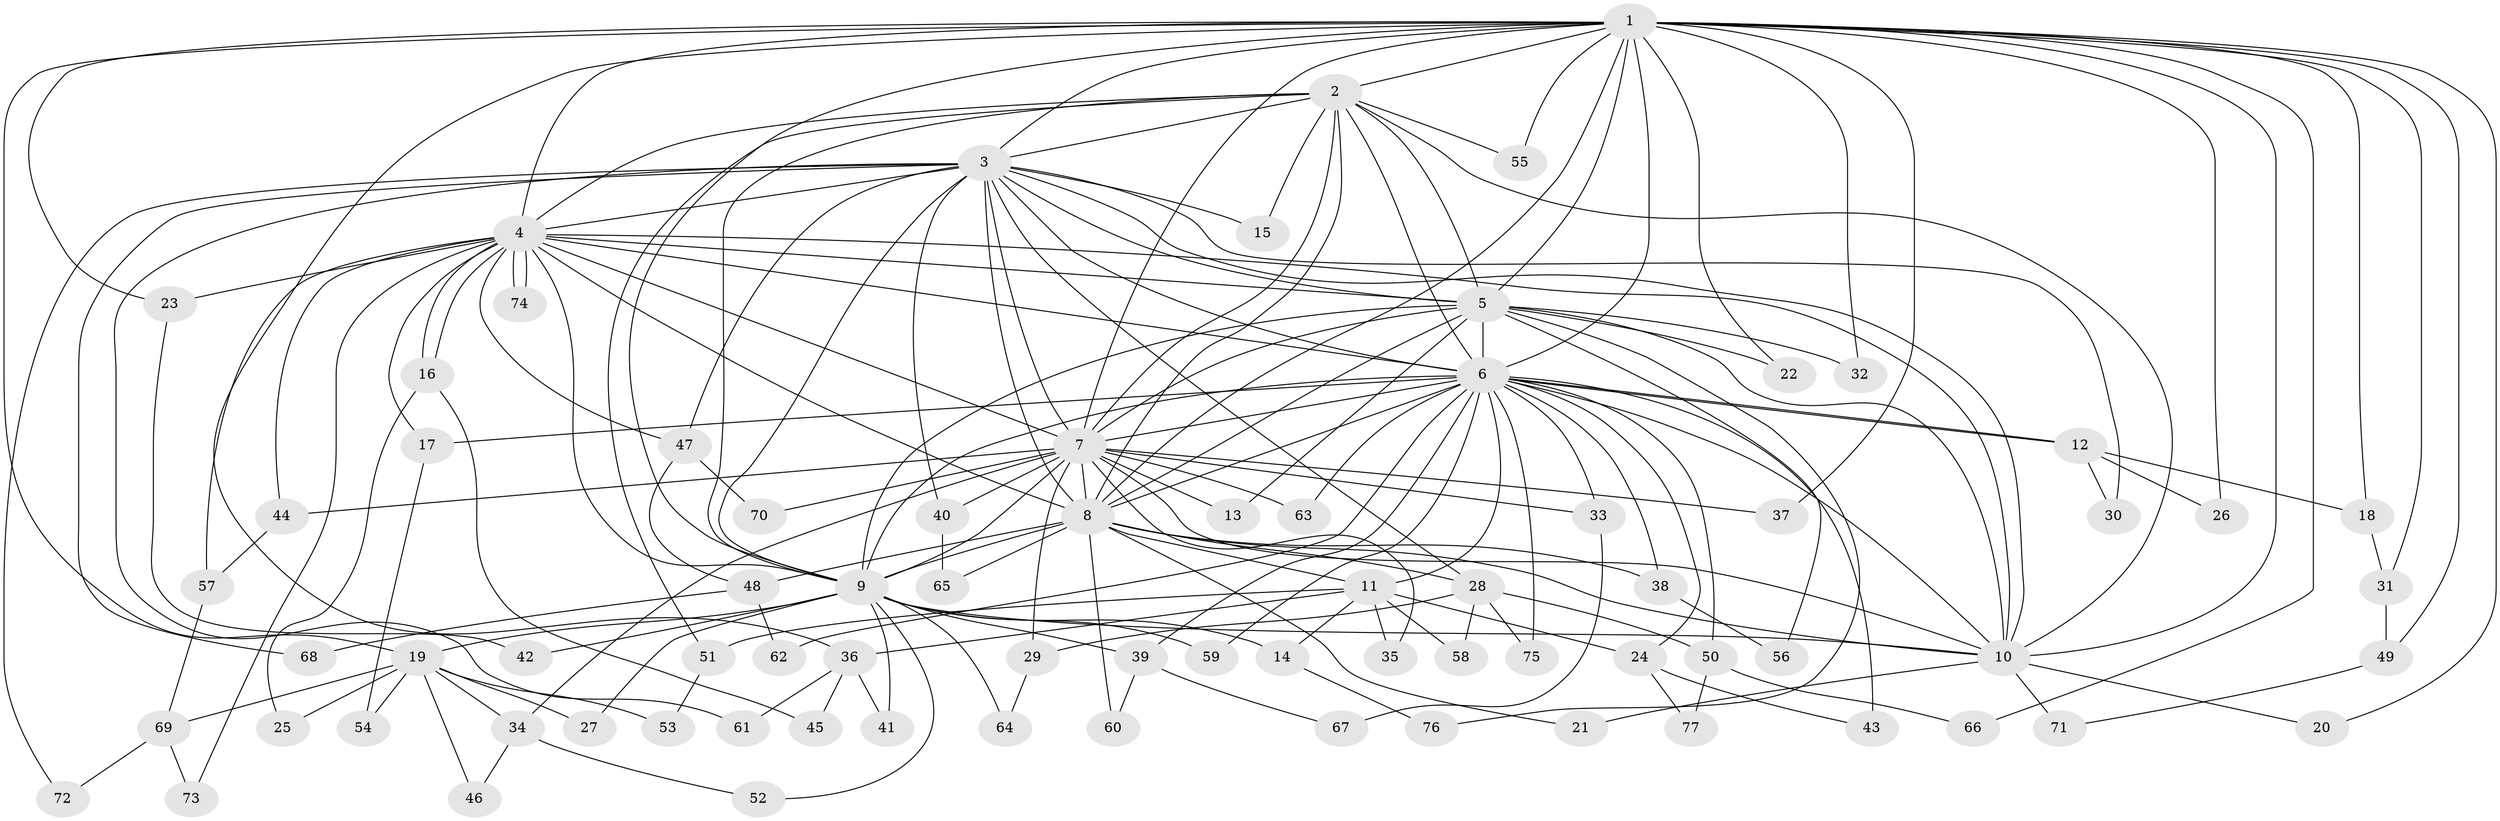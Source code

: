 // coarse degree distribution, {21: 0.05454545454545454, 11: 0.03636363636363636, 16: 0.01818181818181818, 19: 0.01818181818181818, 14: 0.01818181818181818, 18: 0.03636363636363636, 5: 0.05454545454545454, 2: 0.43636363636363634, 3: 0.21818181818181817, 9: 0.01818181818181818, 4: 0.09090909090909091}
// Generated by graph-tools (version 1.1) at 2025/41/03/06/25 10:41:33]
// undirected, 77 vertices, 179 edges
graph export_dot {
graph [start="1"]
  node [color=gray90,style=filled];
  1;
  2;
  3;
  4;
  5;
  6;
  7;
  8;
  9;
  10;
  11;
  12;
  13;
  14;
  15;
  16;
  17;
  18;
  19;
  20;
  21;
  22;
  23;
  24;
  25;
  26;
  27;
  28;
  29;
  30;
  31;
  32;
  33;
  34;
  35;
  36;
  37;
  38;
  39;
  40;
  41;
  42;
  43;
  44;
  45;
  46;
  47;
  48;
  49;
  50;
  51;
  52;
  53;
  54;
  55;
  56;
  57;
  58;
  59;
  60;
  61;
  62;
  63;
  64;
  65;
  66;
  67;
  68;
  69;
  70;
  71;
  72;
  73;
  74;
  75;
  76;
  77;
  1 -- 2;
  1 -- 3;
  1 -- 4;
  1 -- 5;
  1 -- 6;
  1 -- 7;
  1 -- 8;
  1 -- 9;
  1 -- 10;
  1 -- 18;
  1 -- 19;
  1 -- 20;
  1 -- 22;
  1 -- 23;
  1 -- 26;
  1 -- 31;
  1 -- 32;
  1 -- 36;
  1 -- 37;
  1 -- 49;
  1 -- 55;
  1 -- 66;
  2 -- 3;
  2 -- 4;
  2 -- 5;
  2 -- 6;
  2 -- 7;
  2 -- 8;
  2 -- 9;
  2 -- 10;
  2 -- 15;
  2 -- 51;
  2 -- 55;
  3 -- 4;
  3 -- 5;
  3 -- 6;
  3 -- 7;
  3 -- 8;
  3 -- 9;
  3 -- 10;
  3 -- 15;
  3 -- 28;
  3 -- 30;
  3 -- 40;
  3 -- 47;
  3 -- 61;
  3 -- 68;
  3 -- 72;
  4 -- 5;
  4 -- 6;
  4 -- 7;
  4 -- 8;
  4 -- 9;
  4 -- 10;
  4 -- 16;
  4 -- 16;
  4 -- 17;
  4 -- 23;
  4 -- 44;
  4 -- 47;
  4 -- 57;
  4 -- 73;
  4 -- 74;
  4 -- 74;
  5 -- 6;
  5 -- 7;
  5 -- 8;
  5 -- 9;
  5 -- 10;
  5 -- 13;
  5 -- 22;
  5 -- 32;
  5 -- 56;
  5 -- 76;
  6 -- 7;
  6 -- 8;
  6 -- 9;
  6 -- 10;
  6 -- 11;
  6 -- 12;
  6 -- 12;
  6 -- 17;
  6 -- 24;
  6 -- 33;
  6 -- 38;
  6 -- 39;
  6 -- 43;
  6 -- 50;
  6 -- 59;
  6 -- 62;
  6 -- 63;
  6 -- 75;
  7 -- 8;
  7 -- 9;
  7 -- 10;
  7 -- 13;
  7 -- 29;
  7 -- 33;
  7 -- 34;
  7 -- 35;
  7 -- 37;
  7 -- 40;
  7 -- 44;
  7 -- 63;
  7 -- 70;
  8 -- 9;
  8 -- 10;
  8 -- 11;
  8 -- 21;
  8 -- 28;
  8 -- 38;
  8 -- 48;
  8 -- 60;
  8 -- 65;
  9 -- 10;
  9 -- 14;
  9 -- 19;
  9 -- 27;
  9 -- 39;
  9 -- 41;
  9 -- 42;
  9 -- 52;
  9 -- 59;
  9 -- 64;
  10 -- 20;
  10 -- 21;
  10 -- 71;
  11 -- 14;
  11 -- 24;
  11 -- 35;
  11 -- 36;
  11 -- 51;
  11 -- 58;
  12 -- 18;
  12 -- 26;
  12 -- 30;
  14 -- 76;
  16 -- 25;
  16 -- 45;
  17 -- 54;
  18 -- 31;
  19 -- 25;
  19 -- 27;
  19 -- 34;
  19 -- 46;
  19 -- 53;
  19 -- 54;
  19 -- 69;
  23 -- 42;
  24 -- 43;
  24 -- 77;
  28 -- 29;
  28 -- 50;
  28 -- 58;
  28 -- 75;
  29 -- 64;
  31 -- 49;
  33 -- 67;
  34 -- 46;
  34 -- 52;
  36 -- 41;
  36 -- 45;
  36 -- 61;
  38 -- 56;
  39 -- 60;
  39 -- 67;
  40 -- 65;
  44 -- 57;
  47 -- 48;
  47 -- 70;
  48 -- 62;
  48 -- 68;
  49 -- 71;
  50 -- 66;
  50 -- 77;
  51 -- 53;
  57 -- 69;
  69 -- 72;
  69 -- 73;
}

